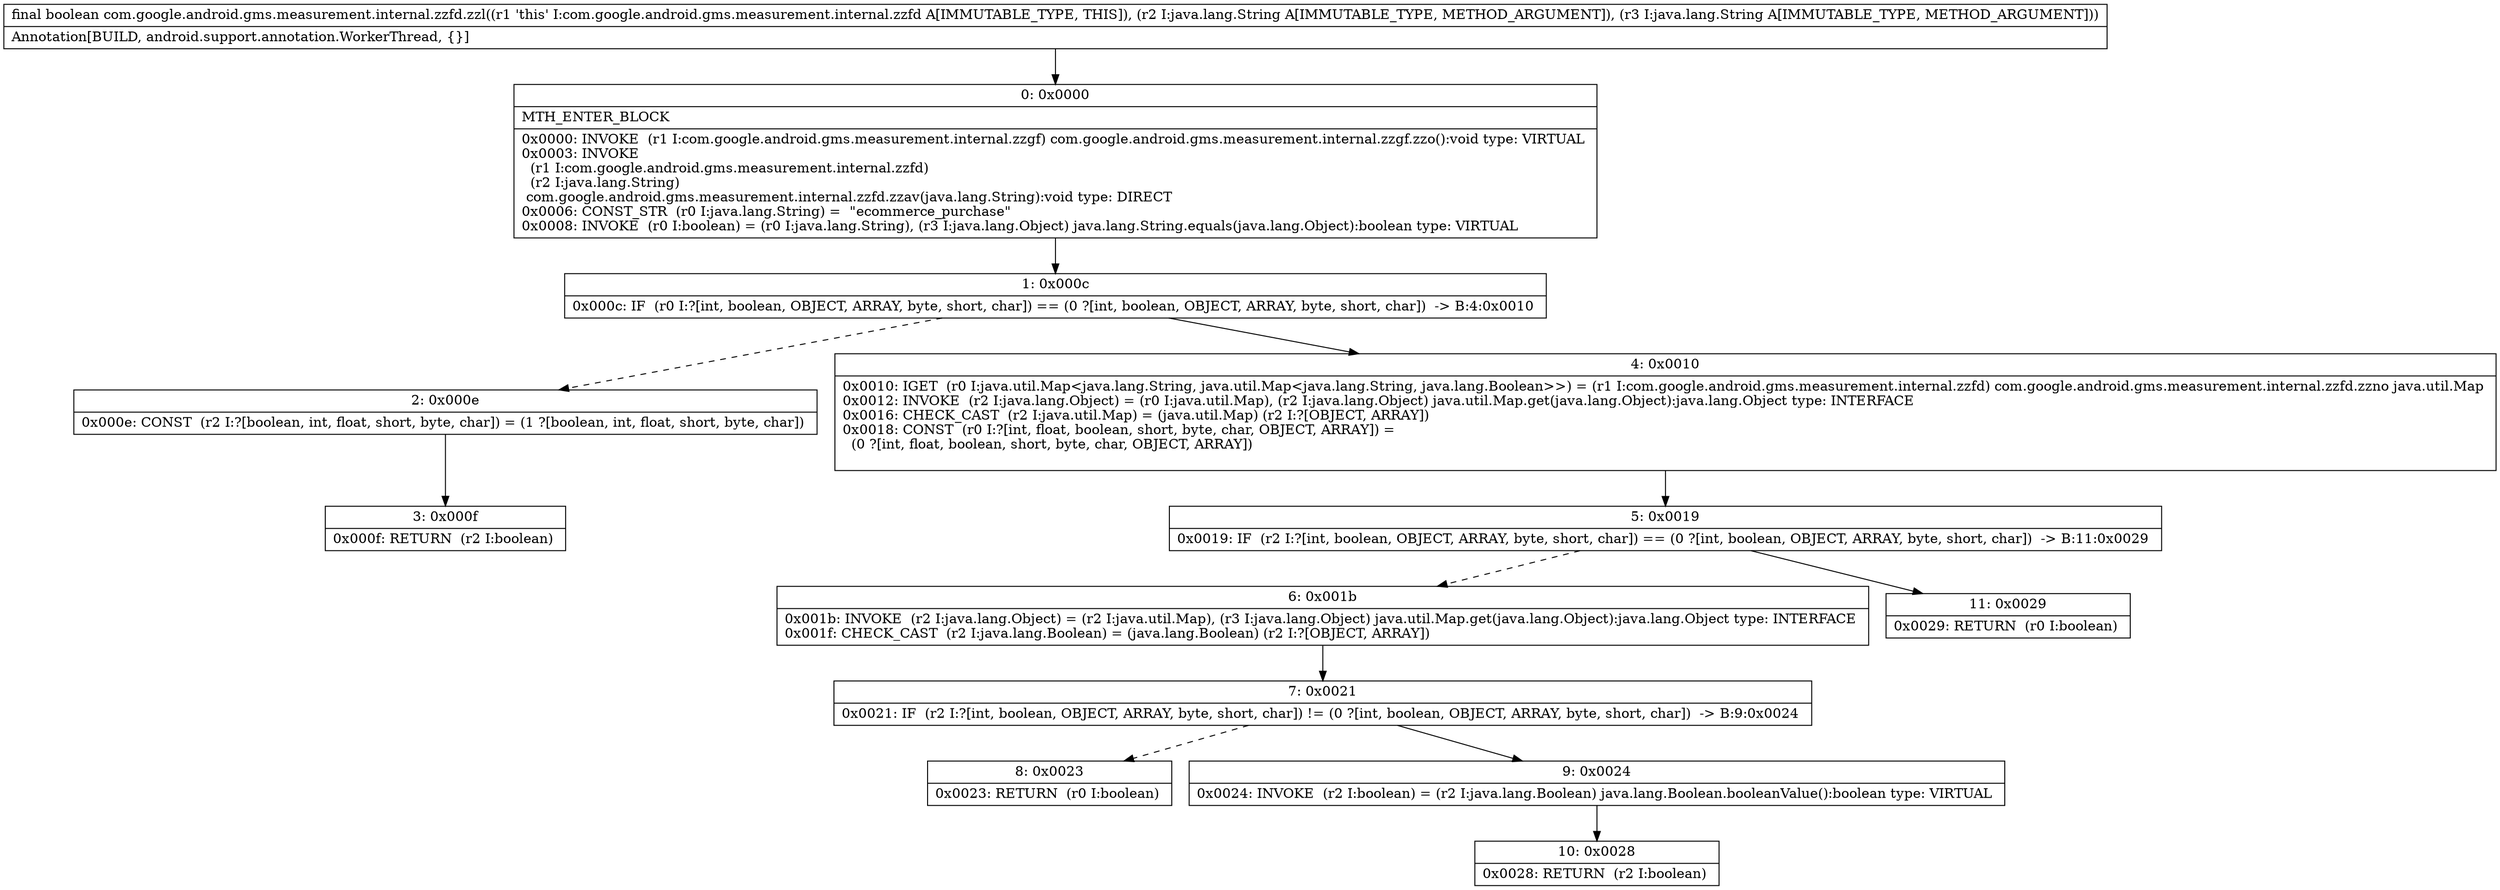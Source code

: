 digraph "CFG forcom.google.android.gms.measurement.internal.zzfd.zzl(Ljava\/lang\/String;Ljava\/lang\/String;)Z" {
Node_0 [shape=record,label="{0\:\ 0x0000|MTH_ENTER_BLOCK\l|0x0000: INVOKE  (r1 I:com.google.android.gms.measurement.internal.zzgf) com.google.android.gms.measurement.internal.zzgf.zzo():void type: VIRTUAL \l0x0003: INVOKE  \l  (r1 I:com.google.android.gms.measurement.internal.zzfd)\l  (r2 I:java.lang.String)\l com.google.android.gms.measurement.internal.zzfd.zzav(java.lang.String):void type: DIRECT \l0x0006: CONST_STR  (r0 I:java.lang.String) =  \"ecommerce_purchase\" \l0x0008: INVOKE  (r0 I:boolean) = (r0 I:java.lang.String), (r3 I:java.lang.Object) java.lang.String.equals(java.lang.Object):boolean type: VIRTUAL \l}"];
Node_1 [shape=record,label="{1\:\ 0x000c|0x000c: IF  (r0 I:?[int, boolean, OBJECT, ARRAY, byte, short, char]) == (0 ?[int, boolean, OBJECT, ARRAY, byte, short, char])  \-\> B:4:0x0010 \l}"];
Node_2 [shape=record,label="{2\:\ 0x000e|0x000e: CONST  (r2 I:?[boolean, int, float, short, byte, char]) = (1 ?[boolean, int, float, short, byte, char]) \l}"];
Node_3 [shape=record,label="{3\:\ 0x000f|0x000f: RETURN  (r2 I:boolean) \l}"];
Node_4 [shape=record,label="{4\:\ 0x0010|0x0010: IGET  (r0 I:java.util.Map\<java.lang.String, java.util.Map\<java.lang.String, java.lang.Boolean\>\>) = (r1 I:com.google.android.gms.measurement.internal.zzfd) com.google.android.gms.measurement.internal.zzfd.zzno java.util.Map \l0x0012: INVOKE  (r2 I:java.lang.Object) = (r0 I:java.util.Map), (r2 I:java.lang.Object) java.util.Map.get(java.lang.Object):java.lang.Object type: INTERFACE \l0x0016: CHECK_CAST  (r2 I:java.util.Map) = (java.util.Map) (r2 I:?[OBJECT, ARRAY]) \l0x0018: CONST  (r0 I:?[int, float, boolean, short, byte, char, OBJECT, ARRAY]) = \l  (0 ?[int, float, boolean, short, byte, char, OBJECT, ARRAY])\l \l}"];
Node_5 [shape=record,label="{5\:\ 0x0019|0x0019: IF  (r2 I:?[int, boolean, OBJECT, ARRAY, byte, short, char]) == (0 ?[int, boolean, OBJECT, ARRAY, byte, short, char])  \-\> B:11:0x0029 \l}"];
Node_6 [shape=record,label="{6\:\ 0x001b|0x001b: INVOKE  (r2 I:java.lang.Object) = (r2 I:java.util.Map), (r3 I:java.lang.Object) java.util.Map.get(java.lang.Object):java.lang.Object type: INTERFACE \l0x001f: CHECK_CAST  (r2 I:java.lang.Boolean) = (java.lang.Boolean) (r2 I:?[OBJECT, ARRAY]) \l}"];
Node_7 [shape=record,label="{7\:\ 0x0021|0x0021: IF  (r2 I:?[int, boolean, OBJECT, ARRAY, byte, short, char]) != (0 ?[int, boolean, OBJECT, ARRAY, byte, short, char])  \-\> B:9:0x0024 \l}"];
Node_8 [shape=record,label="{8\:\ 0x0023|0x0023: RETURN  (r0 I:boolean) \l}"];
Node_9 [shape=record,label="{9\:\ 0x0024|0x0024: INVOKE  (r2 I:boolean) = (r2 I:java.lang.Boolean) java.lang.Boolean.booleanValue():boolean type: VIRTUAL \l}"];
Node_10 [shape=record,label="{10\:\ 0x0028|0x0028: RETURN  (r2 I:boolean) \l}"];
Node_11 [shape=record,label="{11\:\ 0x0029|0x0029: RETURN  (r0 I:boolean) \l}"];
MethodNode[shape=record,label="{final boolean com.google.android.gms.measurement.internal.zzfd.zzl((r1 'this' I:com.google.android.gms.measurement.internal.zzfd A[IMMUTABLE_TYPE, THIS]), (r2 I:java.lang.String A[IMMUTABLE_TYPE, METHOD_ARGUMENT]), (r3 I:java.lang.String A[IMMUTABLE_TYPE, METHOD_ARGUMENT]))  | Annotation[BUILD, android.support.annotation.WorkerThread, \{\}]\l}"];
MethodNode -> Node_0;
Node_0 -> Node_1;
Node_1 -> Node_2[style=dashed];
Node_1 -> Node_4;
Node_2 -> Node_3;
Node_4 -> Node_5;
Node_5 -> Node_6[style=dashed];
Node_5 -> Node_11;
Node_6 -> Node_7;
Node_7 -> Node_8[style=dashed];
Node_7 -> Node_9;
Node_9 -> Node_10;
}


